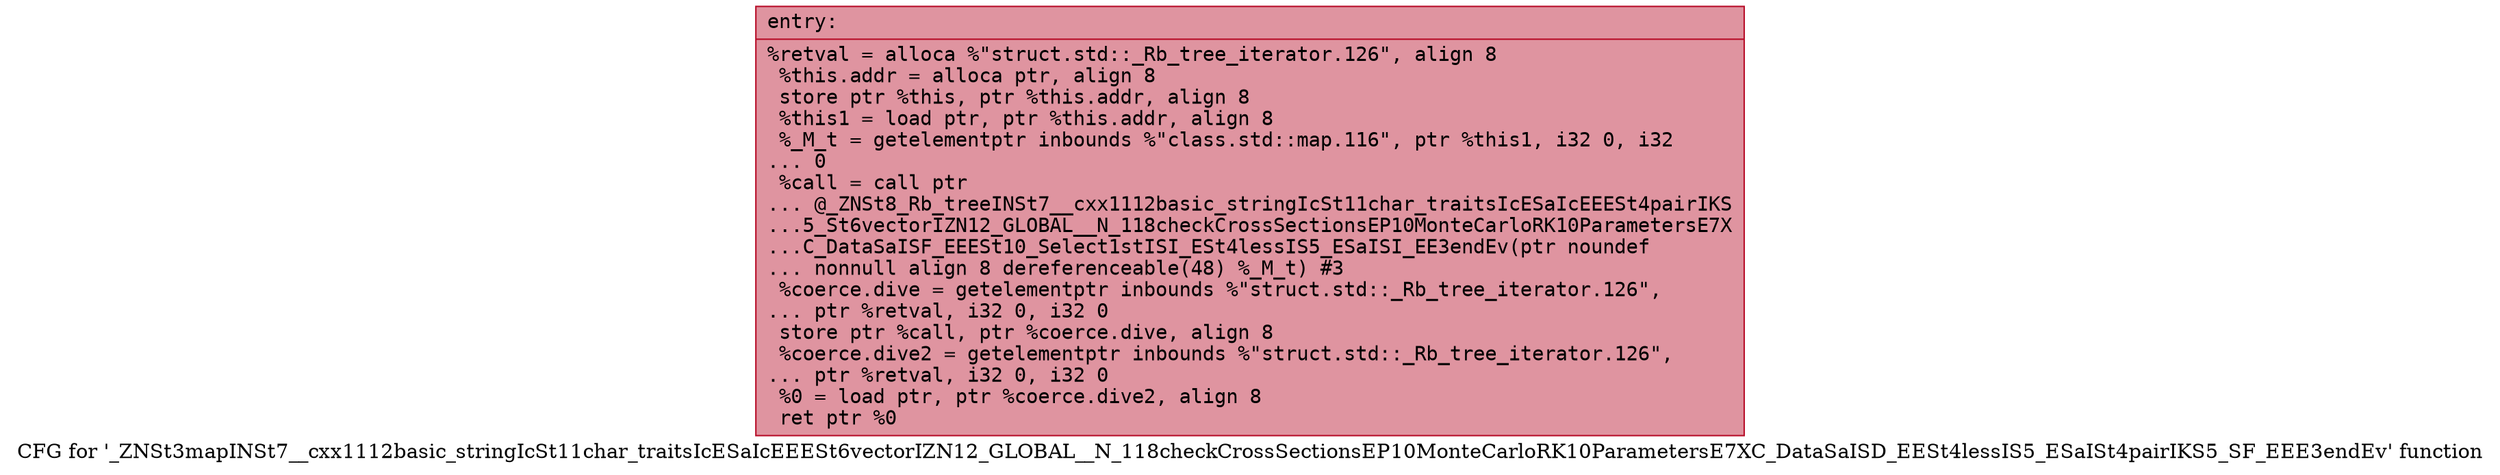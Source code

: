 digraph "CFG for '_ZNSt3mapINSt7__cxx1112basic_stringIcSt11char_traitsIcESaIcEEESt6vectorIZN12_GLOBAL__N_118checkCrossSectionsEP10MonteCarloRK10ParametersE7XC_DataSaISD_EESt4lessIS5_ESaISt4pairIKS5_SF_EEE3endEv' function" {
	label="CFG for '_ZNSt3mapINSt7__cxx1112basic_stringIcSt11char_traitsIcESaIcEEESt6vectorIZN12_GLOBAL__N_118checkCrossSectionsEP10MonteCarloRK10ParametersE7XC_DataSaISD_EESt4lessIS5_ESaISt4pairIKS5_SF_EEE3endEv' function";

	Node0x55dab48fdbc0 [shape=record,color="#b70d28ff", style=filled, fillcolor="#b70d2870" fontname="Courier",label="{entry:\l|  %retval = alloca %\"struct.std::_Rb_tree_iterator.126\", align 8\l  %this.addr = alloca ptr, align 8\l  store ptr %this, ptr %this.addr, align 8\l  %this1 = load ptr, ptr %this.addr, align 8\l  %_M_t = getelementptr inbounds %\"class.std::map.116\", ptr %this1, i32 0, i32\l... 0\l  %call = call ptr\l... @_ZNSt8_Rb_treeINSt7__cxx1112basic_stringIcSt11char_traitsIcESaIcEEESt4pairIKS\l...5_St6vectorIZN12_GLOBAL__N_118checkCrossSectionsEP10MonteCarloRK10ParametersE7X\l...C_DataSaISF_EEESt10_Select1stISI_ESt4lessIS5_ESaISI_EE3endEv(ptr noundef\l... nonnull align 8 dereferenceable(48) %_M_t) #3\l  %coerce.dive = getelementptr inbounds %\"struct.std::_Rb_tree_iterator.126\",\l... ptr %retval, i32 0, i32 0\l  store ptr %call, ptr %coerce.dive, align 8\l  %coerce.dive2 = getelementptr inbounds %\"struct.std::_Rb_tree_iterator.126\",\l... ptr %retval, i32 0, i32 0\l  %0 = load ptr, ptr %coerce.dive2, align 8\l  ret ptr %0\l}"];
}
